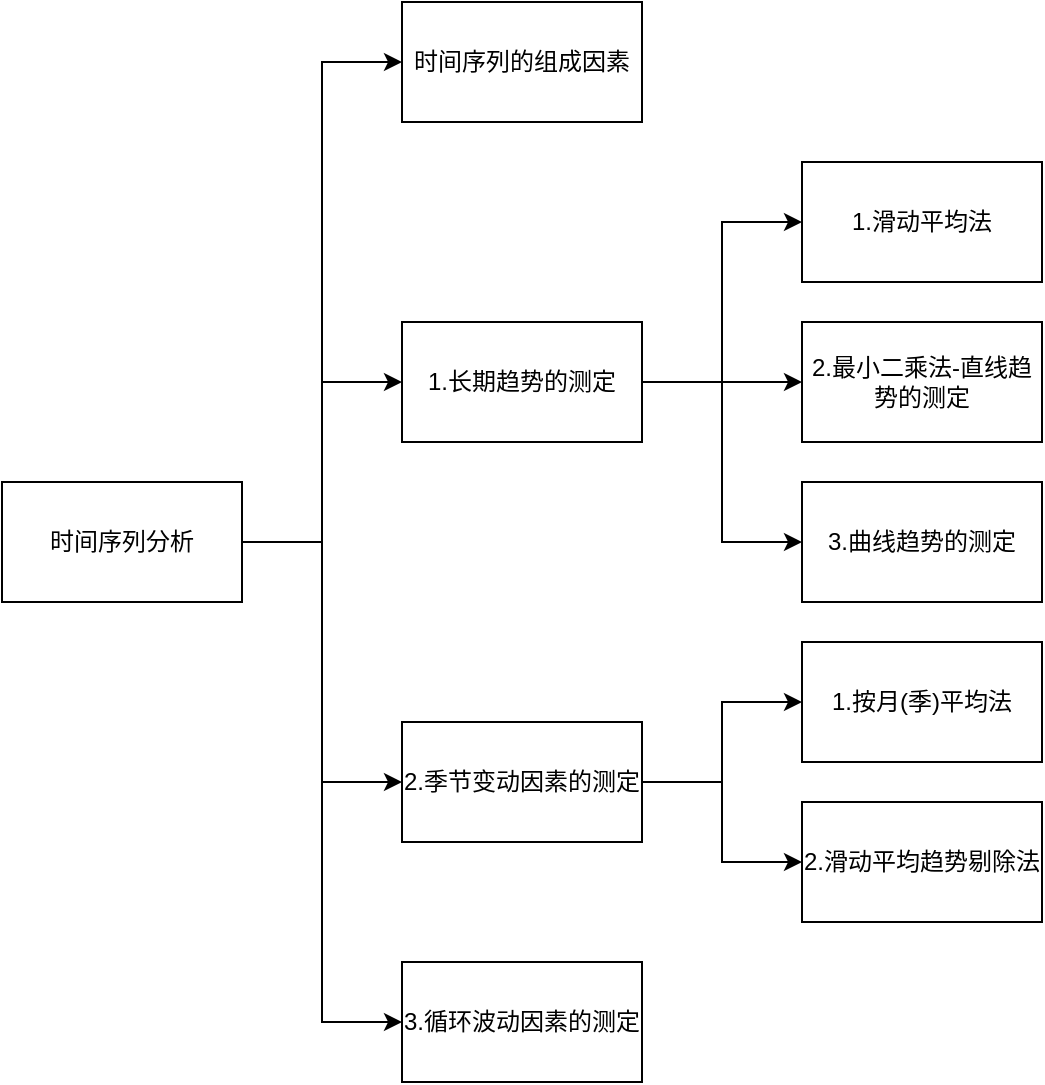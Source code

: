 <mxfile version="22.1.11" type="device">
  <diagram name="第 1 页" id="K0g--FE_96r32kEDdQ9P">
    <mxGraphModel dx="954" dy="589" grid="1" gridSize="10" guides="1" tooltips="1" connect="1" arrows="1" fold="1" page="1" pageScale="1" pageWidth="827" pageHeight="1169" math="0" shadow="0">
      <root>
        <mxCell id="0" />
        <mxCell id="1" parent="0" />
        <mxCell id="S-geim_Wj9JN1CwJiWds-3" value="" style="edgeStyle=orthogonalEdgeStyle;rounded=0;orthogonalLoop=1;jettySize=auto;html=1;entryX=0;entryY=0.5;entryDx=0;entryDy=0;" parent="1" source="S-geim_Wj9JN1CwJiWds-1" target="S-geim_Wj9JN1CwJiWds-2" edge="1">
          <mxGeometry relative="1" as="geometry" />
        </mxCell>
        <mxCell id="S-geim_Wj9JN1CwJiWds-15" style="edgeStyle=orthogonalEdgeStyle;rounded=0;orthogonalLoop=1;jettySize=auto;html=1;entryX=0;entryY=0.5;entryDx=0;entryDy=0;" parent="1" source="S-geim_Wj9JN1CwJiWds-1" target="S-geim_Wj9JN1CwJiWds-4" edge="1">
          <mxGeometry relative="1" as="geometry" />
        </mxCell>
        <mxCell id="S-geim_Wj9JN1CwJiWds-16" style="edgeStyle=orthogonalEdgeStyle;rounded=0;orthogonalLoop=1;jettySize=auto;html=1;entryX=0;entryY=0.5;entryDx=0;entryDy=0;" parent="1" source="S-geim_Wj9JN1CwJiWds-1" target="S-geim_Wj9JN1CwJiWds-5" edge="1">
          <mxGeometry relative="1" as="geometry" />
        </mxCell>
        <mxCell id="S-geim_Wj9JN1CwJiWds-17" style="edgeStyle=orthogonalEdgeStyle;rounded=0;orthogonalLoop=1;jettySize=auto;html=1;entryX=0;entryY=0.5;entryDx=0;entryDy=0;" parent="1" source="S-geim_Wj9JN1CwJiWds-1" target="S-geim_Wj9JN1CwJiWds-6" edge="1">
          <mxGeometry relative="1" as="geometry" />
        </mxCell>
        <mxCell id="S-geim_Wj9JN1CwJiWds-1" value="时间序列分析" style="rounded=0;whiteSpace=wrap;html=1;" parent="1" vertex="1">
          <mxGeometry x="80" y="320" width="120" height="60" as="geometry" />
        </mxCell>
        <mxCell id="S-geim_Wj9JN1CwJiWds-10" value="" style="edgeStyle=orthogonalEdgeStyle;rounded=0;orthogonalLoop=1;jettySize=auto;html=1;entryX=0;entryY=0.5;entryDx=0;entryDy=0;" parent="1" source="S-geim_Wj9JN1CwJiWds-2" target="S-geim_Wj9JN1CwJiWds-9" edge="1">
          <mxGeometry relative="1" as="geometry" />
        </mxCell>
        <mxCell id="S-geim_Wj9JN1CwJiWds-18" style="edgeStyle=orthogonalEdgeStyle;rounded=0;orthogonalLoop=1;jettySize=auto;html=1;entryX=0;entryY=0.5;entryDx=0;entryDy=0;" parent="1" source="S-geim_Wj9JN1CwJiWds-2" target="S-geim_Wj9JN1CwJiWds-12" edge="1">
          <mxGeometry relative="1" as="geometry" />
        </mxCell>
        <mxCell id="S-geim_Wj9JN1CwJiWds-19" style="edgeStyle=orthogonalEdgeStyle;rounded=0;orthogonalLoop=1;jettySize=auto;html=1;entryX=0;entryY=0.5;entryDx=0;entryDy=0;" parent="1" source="S-geim_Wj9JN1CwJiWds-2" target="S-geim_Wj9JN1CwJiWds-11" edge="1">
          <mxGeometry relative="1" as="geometry" />
        </mxCell>
        <mxCell id="S-geim_Wj9JN1CwJiWds-2" value="1.长期趋势的测定" style="rounded=0;whiteSpace=wrap;html=1;" parent="1" vertex="1">
          <mxGeometry x="280" y="240" width="120" height="60" as="geometry" />
        </mxCell>
        <mxCell id="S-geim_Wj9JN1CwJiWds-4" value="时间序列的组成因素" style="rounded=0;whiteSpace=wrap;html=1;" parent="1" vertex="1">
          <mxGeometry x="280" y="80" width="120" height="60" as="geometry" />
        </mxCell>
        <mxCell id="S-geim_Wj9JN1CwJiWds-20" style="edgeStyle=orthogonalEdgeStyle;rounded=0;orthogonalLoop=1;jettySize=auto;html=1;entryX=0;entryY=0.5;entryDx=0;entryDy=0;" parent="1" source="S-geim_Wj9JN1CwJiWds-5" target="S-geim_Wj9JN1CwJiWds-14" edge="1">
          <mxGeometry relative="1" as="geometry" />
        </mxCell>
        <mxCell id="S-geim_Wj9JN1CwJiWds-21" style="edgeStyle=orthogonalEdgeStyle;rounded=0;orthogonalLoop=1;jettySize=auto;html=1;entryX=0;entryY=0.5;entryDx=0;entryDy=0;" parent="1" source="S-geim_Wj9JN1CwJiWds-5" target="S-geim_Wj9JN1CwJiWds-13" edge="1">
          <mxGeometry relative="1" as="geometry" />
        </mxCell>
        <mxCell id="S-geim_Wj9JN1CwJiWds-5" value="2.季节变动因素的测定" style="rounded=0;whiteSpace=wrap;html=1;" parent="1" vertex="1">
          <mxGeometry x="280" y="440" width="120" height="60" as="geometry" />
        </mxCell>
        <mxCell id="S-geim_Wj9JN1CwJiWds-6" value="3.循环波动因素的测定" style="rounded=0;whiteSpace=wrap;html=1;" parent="1" vertex="1">
          <mxGeometry x="280" y="560" width="120" height="60" as="geometry" />
        </mxCell>
        <mxCell id="S-geim_Wj9JN1CwJiWds-9" value="1.滑动平均法" style="rounded=0;whiteSpace=wrap;html=1;" parent="1" vertex="1">
          <mxGeometry x="480" y="160" width="120" height="60" as="geometry" />
        </mxCell>
        <mxCell id="S-geim_Wj9JN1CwJiWds-11" value="3.曲线趋势的测定" style="rounded=0;whiteSpace=wrap;html=1;" parent="1" vertex="1">
          <mxGeometry x="480" y="320" width="120" height="60" as="geometry" />
        </mxCell>
        <mxCell id="S-geim_Wj9JN1CwJiWds-12" value="2.最小二乘法-直线趋势的测定" style="rounded=0;whiteSpace=wrap;html=1;" parent="1" vertex="1">
          <mxGeometry x="480" y="240" width="120" height="60" as="geometry" />
        </mxCell>
        <mxCell id="S-geim_Wj9JN1CwJiWds-13" value="2.滑动平均趋势剔除法" style="rounded=0;whiteSpace=wrap;html=1;" parent="1" vertex="1">
          <mxGeometry x="480" y="480" width="120" height="60" as="geometry" />
        </mxCell>
        <mxCell id="S-geim_Wj9JN1CwJiWds-14" value="1.按月(季)平均法" style="rounded=0;whiteSpace=wrap;html=1;" parent="1" vertex="1">
          <mxGeometry x="480" y="400" width="120" height="60" as="geometry" />
        </mxCell>
      </root>
    </mxGraphModel>
  </diagram>
</mxfile>
